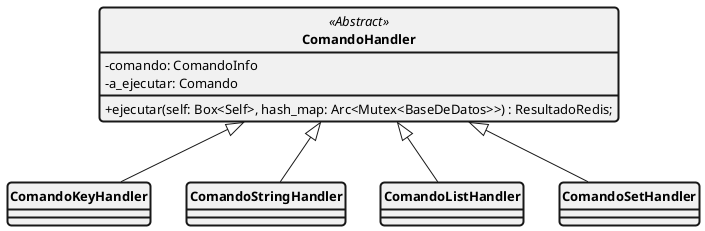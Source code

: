 
@startuml
hide circle
skinparam classAttributeIconSize 0
skinparam classNameBold true
skinparam monochrome true
skinparam roundCorner 8
skinparam defaultFontSize 13
skinparam classFontStyle Bold
skinparam defaultFontName Impact

class ComandoHandler ##[bold] {
    -comando: ComandoInfo
    -a_ejecutar: Comando
    +ejecutar(self: Box<Self>, hash_map: Arc<Mutex<BaseDeDatos>>) : ResultadoRedis;
}

class ComandoKeyHandler ##[bold] {}
class ComandoStringHandler ##[bold] {}
class ComandoListHandler ##[bold] {}
class ComandoSetHandler ##[bold] {}

ComandoHandler <<Abstract>>
ComandoHandler <|-- ComandoKeyHandler
ComandoHandler <|-- ComandoListHandler
ComandoHandler <|-- ComandoStringHandler
ComandoHandler <|-- ComandoSetHandler
@enduml
